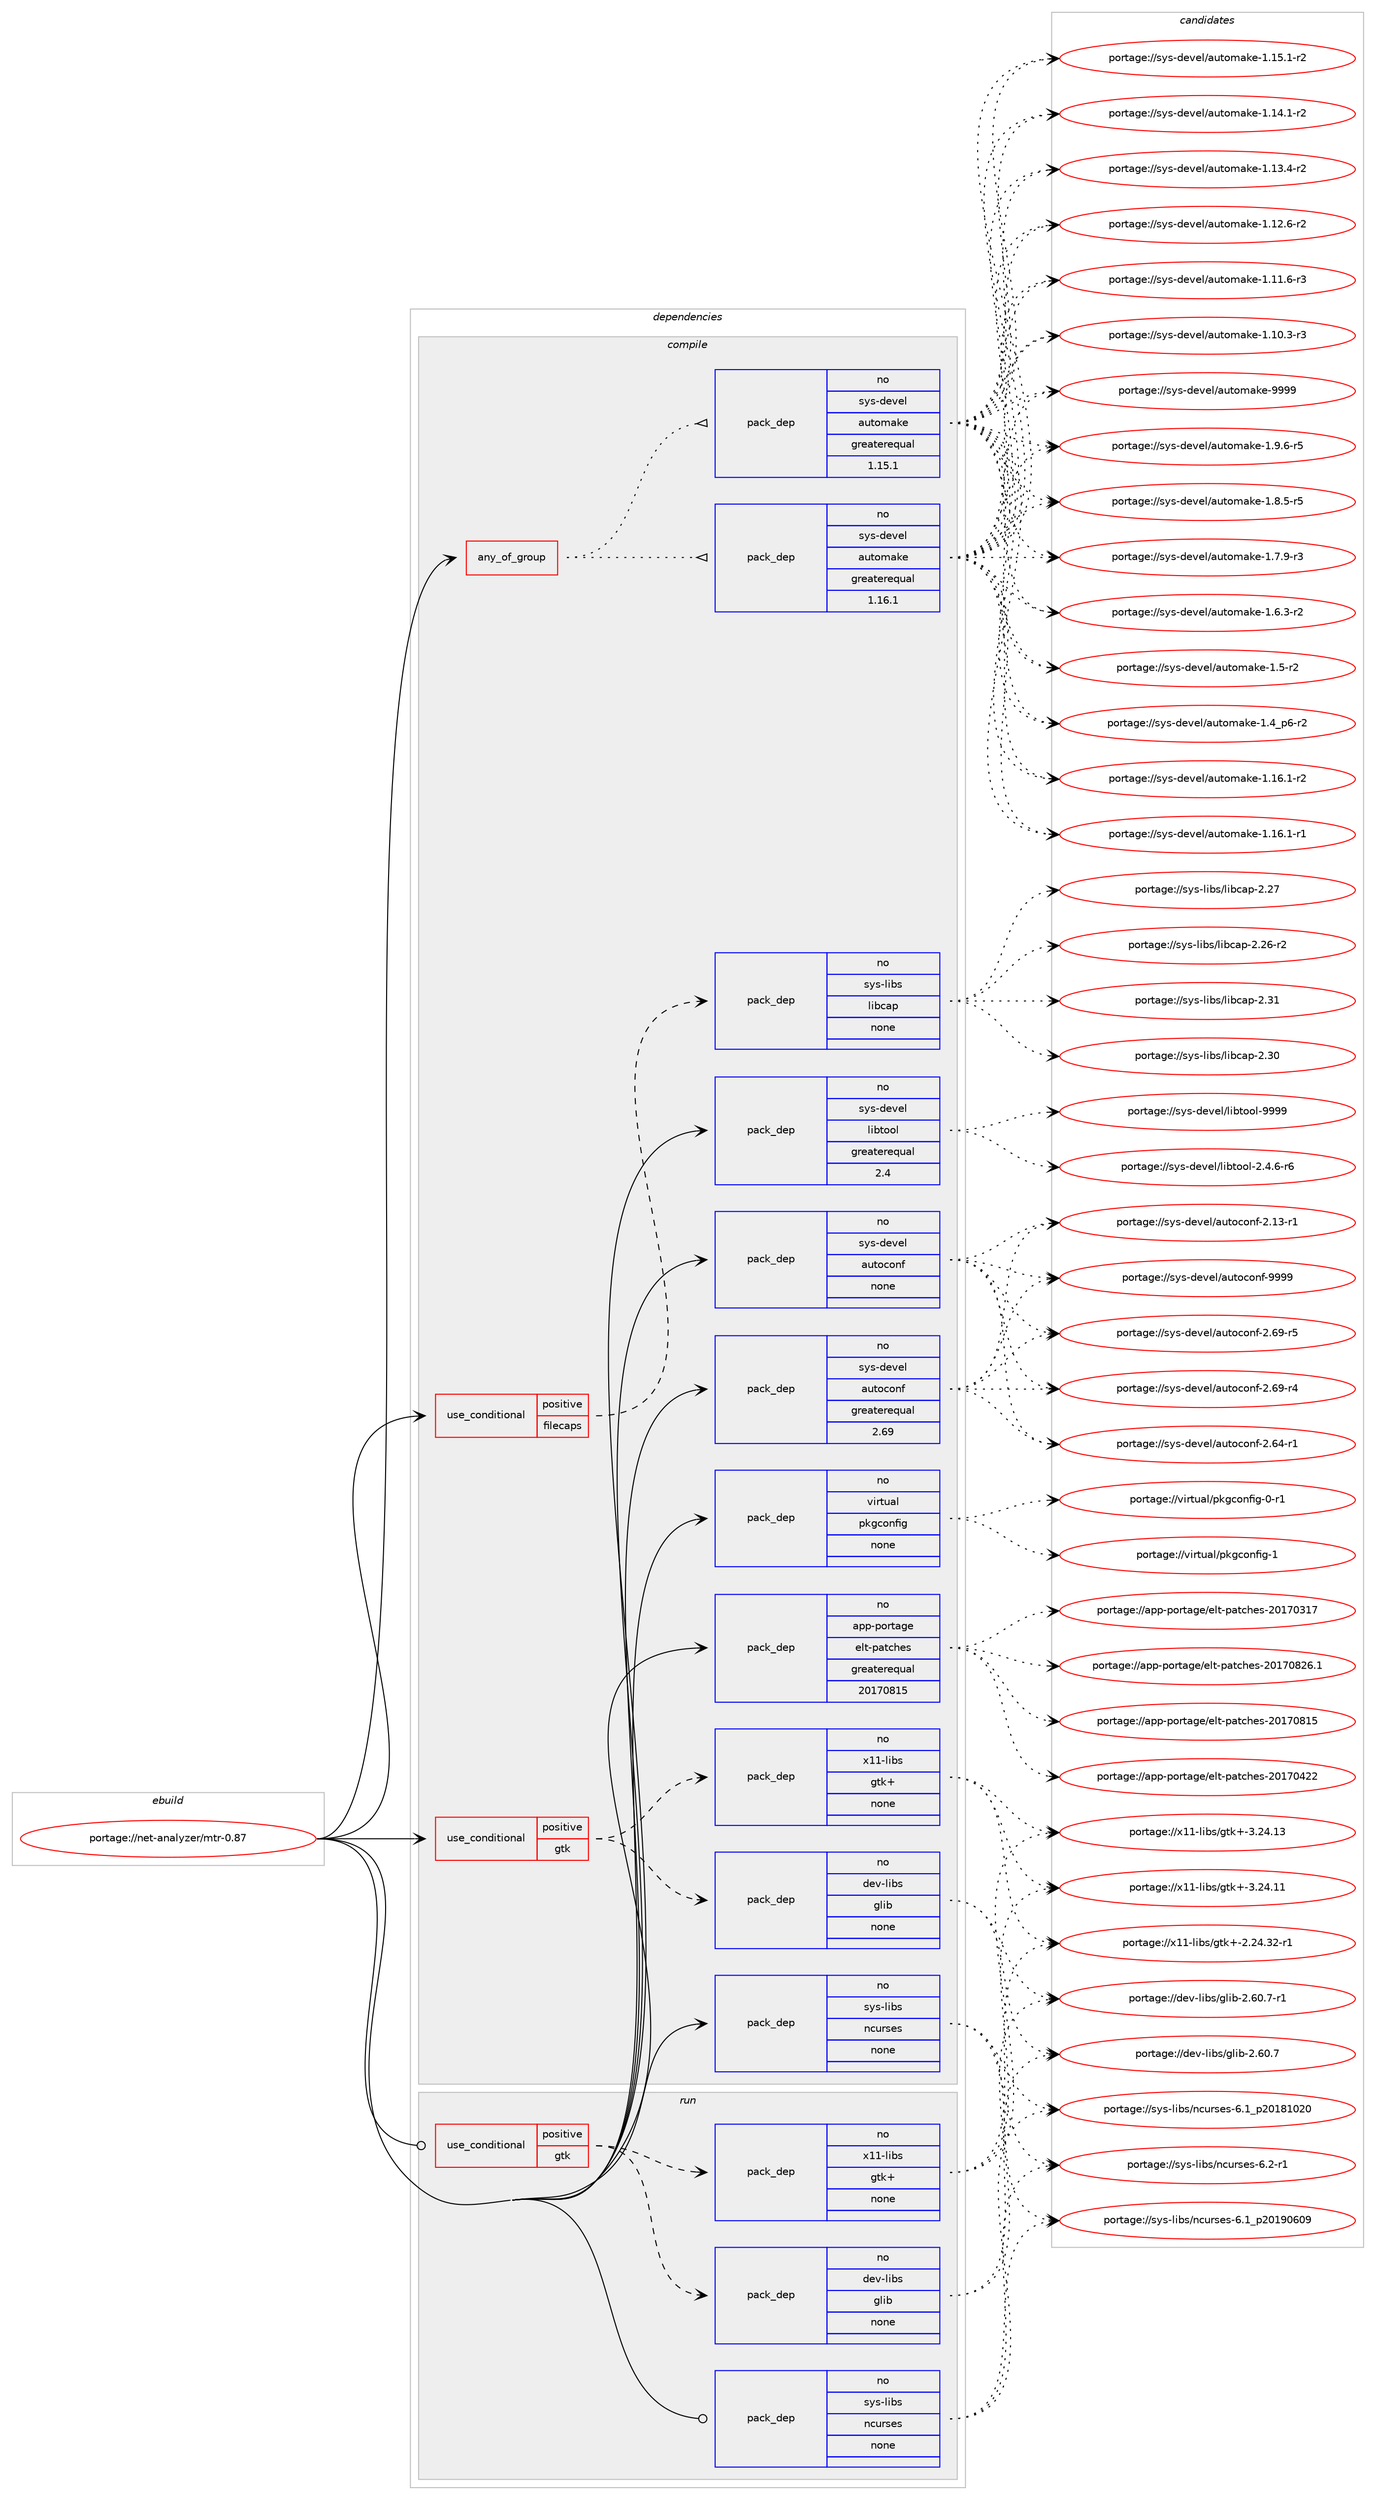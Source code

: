 digraph prolog {

# *************
# Graph options
# *************

newrank=true;
concentrate=true;
compound=true;
graph [rankdir=LR,fontname=Helvetica,fontsize=10,ranksep=1.5];#, ranksep=2.5, nodesep=0.2];
edge  [arrowhead=vee];
node  [fontname=Helvetica,fontsize=10];

# **********
# The ebuild
# **********

subgraph cluster_leftcol {
color=gray;
rank=same;
label=<<i>ebuild</i>>;
id [label="portage://net-analyzer/mtr-0.87", color=red, width=4, href="../net-analyzer/mtr-0.87.svg"];
}

# ****************
# The dependencies
# ****************

subgraph cluster_midcol {
color=gray;
label=<<i>dependencies</i>>;
subgraph cluster_compile {
fillcolor="#eeeeee";
style=filled;
label=<<i>compile</i>>;
subgraph any2461 {
dependency160576 [label=<<TABLE BORDER="0" CELLBORDER="1" CELLSPACING="0" CELLPADDING="4"><TR><TD CELLPADDING="10">any_of_group</TD></TR></TABLE>>, shape=none, color=red];subgraph pack121651 {
dependency160577 [label=<<TABLE BORDER="0" CELLBORDER="1" CELLSPACING="0" CELLPADDING="4" WIDTH="220"><TR><TD ROWSPAN="6" CELLPADDING="30">pack_dep</TD></TR><TR><TD WIDTH="110">no</TD></TR><TR><TD>sys-devel</TD></TR><TR><TD>automake</TD></TR><TR><TD>greaterequal</TD></TR><TR><TD>1.16.1</TD></TR></TABLE>>, shape=none, color=blue];
}
dependency160576:e -> dependency160577:w [weight=20,style="dotted",arrowhead="oinv"];
subgraph pack121652 {
dependency160578 [label=<<TABLE BORDER="0" CELLBORDER="1" CELLSPACING="0" CELLPADDING="4" WIDTH="220"><TR><TD ROWSPAN="6" CELLPADDING="30">pack_dep</TD></TR><TR><TD WIDTH="110">no</TD></TR><TR><TD>sys-devel</TD></TR><TR><TD>automake</TD></TR><TR><TD>greaterequal</TD></TR><TR><TD>1.15.1</TD></TR></TABLE>>, shape=none, color=blue];
}
dependency160576:e -> dependency160578:w [weight=20,style="dotted",arrowhead="oinv"];
}
id:e -> dependency160576:w [weight=20,style="solid",arrowhead="vee"];
subgraph cond36312 {
dependency160579 [label=<<TABLE BORDER="0" CELLBORDER="1" CELLSPACING="0" CELLPADDING="4"><TR><TD ROWSPAN="3" CELLPADDING="10">use_conditional</TD></TR><TR><TD>positive</TD></TR><TR><TD>filecaps</TD></TR></TABLE>>, shape=none, color=red];
subgraph pack121653 {
dependency160580 [label=<<TABLE BORDER="0" CELLBORDER="1" CELLSPACING="0" CELLPADDING="4" WIDTH="220"><TR><TD ROWSPAN="6" CELLPADDING="30">pack_dep</TD></TR><TR><TD WIDTH="110">no</TD></TR><TR><TD>sys-libs</TD></TR><TR><TD>libcap</TD></TR><TR><TD>none</TD></TR><TR><TD></TD></TR></TABLE>>, shape=none, color=blue];
}
dependency160579:e -> dependency160580:w [weight=20,style="dashed",arrowhead="vee"];
}
id:e -> dependency160579:w [weight=20,style="solid",arrowhead="vee"];
subgraph cond36313 {
dependency160581 [label=<<TABLE BORDER="0" CELLBORDER="1" CELLSPACING="0" CELLPADDING="4"><TR><TD ROWSPAN="3" CELLPADDING="10">use_conditional</TD></TR><TR><TD>positive</TD></TR><TR><TD>gtk</TD></TR></TABLE>>, shape=none, color=red];
subgraph pack121654 {
dependency160582 [label=<<TABLE BORDER="0" CELLBORDER="1" CELLSPACING="0" CELLPADDING="4" WIDTH="220"><TR><TD ROWSPAN="6" CELLPADDING="30">pack_dep</TD></TR><TR><TD WIDTH="110">no</TD></TR><TR><TD>dev-libs</TD></TR><TR><TD>glib</TD></TR><TR><TD>none</TD></TR><TR><TD></TD></TR></TABLE>>, shape=none, color=blue];
}
dependency160581:e -> dependency160582:w [weight=20,style="dashed",arrowhead="vee"];
subgraph pack121655 {
dependency160583 [label=<<TABLE BORDER="0" CELLBORDER="1" CELLSPACING="0" CELLPADDING="4" WIDTH="220"><TR><TD ROWSPAN="6" CELLPADDING="30">pack_dep</TD></TR><TR><TD WIDTH="110">no</TD></TR><TR><TD>x11-libs</TD></TR><TR><TD>gtk+</TD></TR><TR><TD>none</TD></TR><TR><TD></TD></TR></TABLE>>, shape=none, color=blue];
}
dependency160581:e -> dependency160583:w [weight=20,style="dashed",arrowhead="vee"];
}
id:e -> dependency160581:w [weight=20,style="solid",arrowhead="vee"];
subgraph pack121656 {
dependency160584 [label=<<TABLE BORDER="0" CELLBORDER="1" CELLSPACING="0" CELLPADDING="4" WIDTH="220"><TR><TD ROWSPAN="6" CELLPADDING="30">pack_dep</TD></TR><TR><TD WIDTH="110">no</TD></TR><TR><TD>app-portage</TD></TR><TR><TD>elt-patches</TD></TR><TR><TD>greaterequal</TD></TR><TR><TD>20170815</TD></TR></TABLE>>, shape=none, color=blue];
}
id:e -> dependency160584:w [weight=20,style="solid",arrowhead="vee"];
subgraph pack121657 {
dependency160585 [label=<<TABLE BORDER="0" CELLBORDER="1" CELLSPACING="0" CELLPADDING="4" WIDTH="220"><TR><TD ROWSPAN="6" CELLPADDING="30">pack_dep</TD></TR><TR><TD WIDTH="110">no</TD></TR><TR><TD>sys-devel</TD></TR><TR><TD>autoconf</TD></TR><TR><TD>greaterequal</TD></TR><TR><TD>2.69</TD></TR></TABLE>>, shape=none, color=blue];
}
id:e -> dependency160585:w [weight=20,style="solid",arrowhead="vee"];
subgraph pack121658 {
dependency160586 [label=<<TABLE BORDER="0" CELLBORDER="1" CELLSPACING="0" CELLPADDING="4" WIDTH="220"><TR><TD ROWSPAN="6" CELLPADDING="30">pack_dep</TD></TR><TR><TD WIDTH="110">no</TD></TR><TR><TD>sys-devel</TD></TR><TR><TD>autoconf</TD></TR><TR><TD>none</TD></TR><TR><TD></TD></TR></TABLE>>, shape=none, color=blue];
}
id:e -> dependency160586:w [weight=20,style="solid",arrowhead="vee"];
subgraph pack121659 {
dependency160587 [label=<<TABLE BORDER="0" CELLBORDER="1" CELLSPACING="0" CELLPADDING="4" WIDTH="220"><TR><TD ROWSPAN="6" CELLPADDING="30">pack_dep</TD></TR><TR><TD WIDTH="110">no</TD></TR><TR><TD>sys-devel</TD></TR><TR><TD>libtool</TD></TR><TR><TD>greaterequal</TD></TR><TR><TD>2.4</TD></TR></TABLE>>, shape=none, color=blue];
}
id:e -> dependency160587:w [weight=20,style="solid",arrowhead="vee"];
subgraph pack121660 {
dependency160588 [label=<<TABLE BORDER="0" CELLBORDER="1" CELLSPACING="0" CELLPADDING="4" WIDTH="220"><TR><TD ROWSPAN="6" CELLPADDING="30">pack_dep</TD></TR><TR><TD WIDTH="110">no</TD></TR><TR><TD>sys-libs</TD></TR><TR><TD>ncurses</TD></TR><TR><TD>none</TD></TR><TR><TD></TD></TR></TABLE>>, shape=none, color=blue];
}
id:e -> dependency160588:w [weight=20,style="solid",arrowhead="vee"];
subgraph pack121661 {
dependency160589 [label=<<TABLE BORDER="0" CELLBORDER="1" CELLSPACING="0" CELLPADDING="4" WIDTH="220"><TR><TD ROWSPAN="6" CELLPADDING="30">pack_dep</TD></TR><TR><TD WIDTH="110">no</TD></TR><TR><TD>virtual</TD></TR><TR><TD>pkgconfig</TD></TR><TR><TD>none</TD></TR><TR><TD></TD></TR></TABLE>>, shape=none, color=blue];
}
id:e -> dependency160589:w [weight=20,style="solid",arrowhead="vee"];
}
subgraph cluster_compileandrun {
fillcolor="#eeeeee";
style=filled;
label=<<i>compile and run</i>>;
}
subgraph cluster_run {
fillcolor="#eeeeee";
style=filled;
label=<<i>run</i>>;
subgraph cond36314 {
dependency160590 [label=<<TABLE BORDER="0" CELLBORDER="1" CELLSPACING="0" CELLPADDING="4"><TR><TD ROWSPAN="3" CELLPADDING="10">use_conditional</TD></TR><TR><TD>positive</TD></TR><TR><TD>gtk</TD></TR></TABLE>>, shape=none, color=red];
subgraph pack121662 {
dependency160591 [label=<<TABLE BORDER="0" CELLBORDER="1" CELLSPACING="0" CELLPADDING="4" WIDTH="220"><TR><TD ROWSPAN="6" CELLPADDING="30">pack_dep</TD></TR><TR><TD WIDTH="110">no</TD></TR><TR><TD>dev-libs</TD></TR><TR><TD>glib</TD></TR><TR><TD>none</TD></TR><TR><TD></TD></TR></TABLE>>, shape=none, color=blue];
}
dependency160590:e -> dependency160591:w [weight=20,style="dashed",arrowhead="vee"];
subgraph pack121663 {
dependency160592 [label=<<TABLE BORDER="0" CELLBORDER="1" CELLSPACING="0" CELLPADDING="4" WIDTH="220"><TR><TD ROWSPAN="6" CELLPADDING="30">pack_dep</TD></TR><TR><TD WIDTH="110">no</TD></TR><TR><TD>x11-libs</TD></TR><TR><TD>gtk+</TD></TR><TR><TD>none</TD></TR><TR><TD></TD></TR></TABLE>>, shape=none, color=blue];
}
dependency160590:e -> dependency160592:w [weight=20,style="dashed",arrowhead="vee"];
}
id:e -> dependency160590:w [weight=20,style="solid",arrowhead="odot"];
subgraph pack121664 {
dependency160593 [label=<<TABLE BORDER="0" CELLBORDER="1" CELLSPACING="0" CELLPADDING="4" WIDTH="220"><TR><TD ROWSPAN="6" CELLPADDING="30">pack_dep</TD></TR><TR><TD WIDTH="110">no</TD></TR><TR><TD>sys-libs</TD></TR><TR><TD>ncurses</TD></TR><TR><TD>none</TD></TR><TR><TD></TD></TR></TABLE>>, shape=none, color=blue];
}
id:e -> dependency160593:w [weight=20,style="solid",arrowhead="odot"];
}
}

# **************
# The candidates
# **************

subgraph cluster_choices {
rank=same;
color=gray;
label=<<i>candidates</i>>;

subgraph choice121651 {
color=black;
nodesep=1;
choice115121115451001011181011084797117116111109971071014557575757 [label="portage://sys-devel/automake-9999", color=red, width=4,href="../sys-devel/automake-9999.svg"];
choice115121115451001011181011084797117116111109971071014549465746544511453 [label="portage://sys-devel/automake-1.9.6-r5", color=red, width=4,href="../sys-devel/automake-1.9.6-r5.svg"];
choice115121115451001011181011084797117116111109971071014549465646534511453 [label="portage://sys-devel/automake-1.8.5-r5", color=red, width=4,href="../sys-devel/automake-1.8.5-r5.svg"];
choice115121115451001011181011084797117116111109971071014549465546574511451 [label="portage://sys-devel/automake-1.7.9-r3", color=red, width=4,href="../sys-devel/automake-1.7.9-r3.svg"];
choice115121115451001011181011084797117116111109971071014549465446514511450 [label="portage://sys-devel/automake-1.6.3-r2", color=red, width=4,href="../sys-devel/automake-1.6.3-r2.svg"];
choice11512111545100101118101108479711711611110997107101454946534511450 [label="portage://sys-devel/automake-1.5-r2", color=red, width=4,href="../sys-devel/automake-1.5-r2.svg"];
choice115121115451001011181011084797117116111109971071014549465295112544511450 [label="portage://sys-devel/automake-1.4_p6-r2", color=red, width=4,href="../sys-devel/automake-1.4_p6-r2.svg"];
choice11512111545100101118101108479711711611110997107101454946495446494511450 [label="portage://sys-devel/automake-1.16.1-r2", color=red, width=4,href="../sys-devel/automake-1.16.1-r2.svg"];
choice11512111545100101118101108479711711611110997107101454946495446494511449 [label="portage://sys-devel/automake-1.16.1-r1", color=red, width=4,href="../sys-devel/automake-1.16.1-r1.svg"];
choice11512111545100101118101108479711711611110997107101454946495346494511450 [label="portage://sys-devel/automake-1.15.1-r2", color=red, width=4,href="../sys-devel/automake-1.15.1-r2.svg"];
choice11512111545100101118101108479711711611110997107101454946495246494511450 [label="portage://sys-devel/automake-1.14.1-r2", color=red, width=4,href="../sys-devel/automake-1.14.1-r2.svg"];
choice11512111545100101118101108479711711611110997107101454946495146524511450 [label="portage://sys-devel/automake-1.13.4-r2", color=red, width=4,href="../sys-devel/automake-1.13.4-r2.svg"];
choice11512111545100101118101108479711711611110997107101454946495046544511450 [label="portage://sys-devel/automake-1.12.6-r2", color=red, width=4,href="../sys-devel/automake-1.12.6-r2.svg"];
choice11512111545100101118101108479711711611110997107101454946494946544511451 [label="portage://sys-devel/automake-1.11.6-r3", color=red, width=4,href="../sys-devel/automake-1.11.6-r3.svg"];
choice11512111545100101118101108479711711611110997107101454946494846514511451 [label="portage://sys-devel/automake-1.10.3-r3", color=red, width=4,href="../sys-devel/automake-1.10.3-r3.svg"];
dependency160577:e -> choice115121115451001011181011084797117116111109971071014557575757:w [style=dotted,weight="100"];
dependency160577:e -> choice115121115451001011181011084797117116111109971071014549465746544511453:w [style=dotted,weight="100"];
dependency160577:e -> choice115121115451001011181011084797117116111109971071014549465646534511453:w [style=dotted,weight="100"];
dependency160577:e -> choice115121115451001011181011084797117116111109971071014549465546574511451:w [style=dotted,weight="100"];
dependency160577:e -> choice115121115451001011181011084797117116111109971071014549465446514511450:w [style=dotted,weight="100"];
dependency160577:e -> choice11512111545100101118101108479711711611110997107101454946534511450:w [style=dotted,weight="100"];
dependency160577:e -> choice115121115451001011181011084797117116111109971071014549465295112544511450:w [style=dotted,weight="100"];
dependency160577:e -> choice11512111545100101118101108479711711611110997107101454946495446494511450:w [style=dotted,weight="100"];
dependency160577:e -> choice11512111545100101118101108479711711611110997107101454946495446494511449:w [style=dotted,weight="100"];
dependency160577:e -> choice11512111545100101118101108479711711611110997107101454946495346494511450:w [style=dotted,weight="100"];
dependency160577:e -> choice11512111545100101118101108479711711611110997107101454946495246494511450:w [style=dotted,weight="100"];
dependency160577:e -> choice11512111545100101118101108479711711611110997107101454946495146524511450:w [style=dotted,weight="100"];
dependency160577:e -> choice11512111545100101118101108479711711611110997107101454946495046544511450:w [style=dotted,weight="100"];
dependency160577:e -> choice11512111545100101118101108479711711611110997107101454946494946544511451:w [style=dotted,weight="100"];
dependency160577:e -> choice11512111545100101118101108479711711611110997107101454946494846514511451:w [style=dotted,weight="100"];
}
subgraph choice121652 {
color=black;
nodesep=1;
choice115121115451001011181011084797117116111109971071014557575757 [label="portage://sys-devel/automake-9999", color=red, width=4,href="../sys-devel/automake-9999.svg"];
choice115121115451001011181011084797117116111109971071014549465746544511453 [label="portage://sys-devel/automake-1.9.6-r5", color=red, width=4,href="../sys-devel/automake-1.9.6-r5.svg"];
choice115121115451001011181011084797117116111109971071014549465646534511453 [label="portage://sys-devel/automake-1.8.5-r5", color=red, width=4,href="../sys-devel/automake-1.8.5-r5.svg"];
choice115121115451001011181011084797117116111109971071014549465546574511451 [label="portage://sys-devel/automake-1.7.9-r3", color=red, width=4,href="../sys-devel/automake-1.7.9-r3.svg"];
choice115121115451001011181011084797117116111109971071014549465446514511450 [label="portage://sys-devel/automake-1.6.3-r2", color=red, width=4,href="../sys-devel/automake-1.6.3-r2.svg"];
choice11512111545100101118101108479711711611110997107101454946534511450 [label="portage://sys-devel/automake-1.5-r2", color=red, width=4,href="../sys-devel/automake-1.5-r2.svg"];
choice115121115451001011181011084797117116111109971071014549465295112544511450 [label="portage://sys-devel/automake-1.4_p6-r2", color=red, width=4,href="../sys-devel/automake-1.4_p6-r2.svg"];
choice11512111545100101118101108479711711611110997107101454946495446494511450 [label="portage://sys-devel/automake-1.16.1-r2", color=red, width=4,href="../sys-devel/automake-1.16.1-r2.svg"];
choice11512111545100101118101108479711711611110997107101454946495446494511449 [label="portage://sys-devel/automake-1.16.1-r1", color=red, width=4,href="../sys-devel/automake-1.16.1-r1.svg"];
choice11512111545100101118101108479711711611110997107101454946495346494511450 [label="portage://sys-devel/automake-1.15.1-r2", color=red, width=4,href="../sys-devel/automake-1.15.1-r2.svg"];
choice11512111545100101118101108479711711611110997107101454946495246494511450 [label="portage://sys-devel/automake-1.14.1-r2", color=red, width=4,href="../sys-devel/automake-1.14.1-r2.svg"];
choice11512111545100101118101108479711711611110997107101454946495146524511450 [label="portage://sys-devel/automake-1.13.4-r2", color=red, width=4,href="../sys-devel/automake-1.13.4-r2.svg"];
choice11512111545100101118101108479711711611110997107101454946495046544511450 [label="portage://sys-devel/automake-1.12.6-r2", color=red, width=4,href="../sys-devel/automake-1.12.6-r2.svg"];
choice11512111545100101118101108479711711611110997107101454946494946544511451 [label="portage://sys-devel/automake-1.11.6-r3", color=red, width=4,href="../sys-devel/automake-1.11.6-r3.svg"];
choice11512111545100101118101108479711711611110997107101454946494846514511451 [label="portage://sys-devel/automake-1.10.3-r3", color=red, width=4,href="../sys-devel/automake-1.10.3-r3.svg"];
dependency160578:e -> choice115121115451001011181011084797117116111109971071014557575757:w [style=dotted,weight="100"];
dependency160578:e -> choice115121115451001011181011084797117116111109971071014549465746544511453:w [style=dotted,weight="100"];
dependency160578:e -> choice115121115451001011181011084797117116111109971071014549465646534511453:w [style=dotted,weight="100"];
dependency160578:e -> choice115121115451001011181011084797117116111109971071014549465546574511451:w [style=dotted,weight="100"];
dependency160578:e -> choice115121115451001011181011084797117116111109971071014549465446514511450:w [style=dotted,weight="100"];
dependency160578:e -> choice11512111545100101118101108479711711611110997107101454946534511450:w [style=dotted,weight="100"];
dependency160578:e -> choice115121115451001011181011084797117116111109971071014549465295112544511450:w [style=dotted,weight="100"];
dependency160578:e -> choice11512111545100101118101108479711711611110997107101454946495446494511450:w [style=dotted,weight="100"];
dependency160578:e -> choice11512111545100101118101108479711711611110997107101454946495446494511449:w [style=dotted,weight="100"];
dependency160578:e -> choice11512111545100101118101108479711711611110997107101454946495346494511450:w [style=dotted,weight="100"];
dependency160578:e -> choice11512111545100101118101108479711711611110997107101454946495246494511450:w [style=dotted,weight="100"];
dependency160578:e -> choice11512111545100101118101108479711711611110997107101454946495146524511450:w [style=dotted,weight="100"];
dependency160578:e -> choice11512111545100101118101108479711711611110997107101454946495046544511450:w [style=dotted,weight="100"];
dependency160578:e -> choice11512111545100101118101108479711711611110997107101454946494946544511451:w [style=dotted,weight="100"];
dependency160578:e -> choice11512111545100101118101108479711711611110997107101454946494846514511451:w [style=dotted,weight="100"];
}
subgraph choice121653 {
color=black;
nodesep=1;
choice1151211154510810598115471081059899971124550465149 [label="portage://sys-libs/libcap-2.31", color=red, width=4,href="../sys-libs/libcap-2.31.svg"];
choice1151211154510810598115471081059899971124550465148 [label="portage://sys-libs/libcap-2.30", color=red, width=4,href="../sys-libs/libcap-2.30.svg"];
choice1151211154510810598115471081059899971124550465055 [label="portage://sys-libs/libcap-2.27", color=red, width=4,href="../sys-libs/libcap-2.27.svg"];
choice11512111545108105981154710810598999711245504650544511450 [label="portage://sys-libs/libcap-2.26-r2", color=red, width=4,href="../sys-libs/libcap-2.26-r2.svg"];
dependency160580:e -> choice1151211154510810598115471081059899971124550465149:w [style=dotted,weight="100"];
dependency160580:e -> choice1151211154510810598115471081059899971124550465148:w [style=dotted,weight="100"];
dependency160580:e -> choice1151211154510810598115471081059899971124550465055:w [style=dotted,weight="100"];
dependency160580:e -> choice11512111545108105981154710810598999711245504650544511450:w [style=dotted,weight="100"];
}
subgraph choice121654 {
color=black;
nodesep=1;
choice10010111845108105981154710310810598455046544846554511449 [label="portage://dev-libs/glib-2.60.7-r1", color=red, width=4,href="../dev-libs/glib-2.60.7-r1.svg"];
choice1001011184510810598115471031081059845504654484655 [label="portage://dev-libs/glib-2.60.7", color=red, width=4,href="../dev-libs/glib-2.60.7.svg"];
dependency160582:e -> choice10010111845108105981154710310810598455046544846554511449:w [style=dotted,weight="100"];
dependency160582:e -> choice1001011184510810598115471031081059845504654484655:w [style=dotted,weight="100"];
}
subgraph choice121655 {
color=black;
nodesep=1;
choice1204949451081059811547103116107434551465052464951 [label="portage://x11-libs/gtk+-3.24.13", color=red, width=4,href="../x11-libs/gtk+-3.24.13.svg"];
choice1204949451081059811547103116107434551465052464949 [label="portage://x11-libs/gtk+-3.24.11", color=red, width=4,href="../x11-libs/gtk+-3.24.11.svg"];
choice12049494510810598115471031161074345504650524651504511449 [label="portage://x11-libs/gtk+-2.24.32-r1", color=red, width=4,href="../x11-libs/gtk+-2.24.32-r1.svg"];
dependency160583:e -> choice1204949451081059811547103116107434551465052464951:w [style=dotted,weight="100"];
dependency160583:e -> choice1204949451081059811547103116107434551465052464949:w [style=dotted,weight="100"];
dependency160583:e -> choice12049494510810598115471031161074345504650524651504511449:w [style=dotted,weight="100"];
}
subgraph choice121656 {
color=black;
nodesep=1;
choice971121124511211111411697103101471011081164511297116991041011154550484955485650544649 [label="portage://app-portage/elt-patches-20170826.1", color=red, width=4,href="../app-portage/elt-patches-20170826.1.svg"];
choice97112112451121111141169710310147101108116451129711699104101115455048495548564953 [label="portage://app-portage/elt-patches-20170815", color=red, width=4,href="../app-portage/elt-patches-20170815.svg"];
choice97112112451121111141169710310147101108116451129711699104101115455048495548525050 [label="portage://app-portage/elt-patches-20170422", color=red, width=4,href="../app-portage/elt-patches-20170422.svg"];
choice97112112451121111141169710310147101108116451129711699104101115455048495548514955 [label="portage://app-portage/elt-patches-20170317", color=red, width=4,href="../app-portage/elt-patches-20170317.svg"];
dependency160584:e -> choice971121124511211111411697103101471011081164511297116991041011154550484955485650544649:w [style=dotted,weight="100"];
dependency160584:e -> choice97112112451121111141169710310147101108116451129711699104101115455048495548564953:w [style=dotted,weight="100"];
dependency160584:e -> choice97112112451121111141169710310147101108116451129711699104101115455048495548525050:w [style=dotted,weight="100"];
dependency160584:e -> choice97112112451121111141169710310147101108116451129711699104101115455048495548514955:w [style=dotted,weight="100"];
}
subgraph choice121657 {
color=black;
nodesep=1;
choice115121115451001011181011084797117116111991111101024557575757 [label="portage://sys-devel/autoconf-9999", color=red, width=4,href="../sys-devel/autoconf-9999.svg"];
choice1151211154510010111810110847971171161119911111010245504654574511453 [label="portage://sys-devel/autoconf-2.69-r5", color=red, width=4,href="../sys-devel/autoconf-2.69-r5.svg"];
choice1151211154510010111810110847971171161119911111010245504654574511452 [label="portage://sys-devel/autoconf-2.69-r4", color=red, width=4,href="../sys-devel/autoconf-2.69-r4.svg"];
choice1151211154510010111810110847971171161119911111010245504654524511449 [label="portage://sys-devel/autoconf-2.64-r1", color=red, width=4,href="../sys-devel/autoconf-2.64-r1.svg"];
choice1151211154510010111810110847971171161119911111010245504649514511449 [label="portage://sys-devel/autoconf-2.13-r1", color=red, width=4,href="../sys-devel/autoconf-2.13-r1.svg"];
dependency160585:e -> choice115121115451001011181011084797117116111991111101024557575757:w [style=dotted,weight="100"];
dependency160585:e -> choice1151211154510010111810110847971171161119911111010245504654574511453:w [style=dotted,weight="100"];
dependency160585:e -> choice1151211154510010111810110847971171161119911111010245504654574511452:w [style=dotted,weight="100"];
dependency160585:e -> choice1151211154510010111810110847971171161119911111010245504654524511449:w [style=dotted,weight="100"];
dependency160585:e -> choice1151211154510010111810110847971171161119911111010245504649514511449:w [style=dotted,weight="100"];
}
subgraph choice121658 {
color=black;
nodesep=1;
choice115121115451001011181011084797117116111991111101024557575757 [label="portage://sys-devel/autoconf-9999", color=red, width=4,href="../sys-devel/autoconf-9999.svg"];
choice1151211154510010111810110847971171161119911111010245504654574511453 [label="portage://sys-devel/autoconf-2.69-r5", color=red, width=4,href="../sys-devel/autoconf-2.69-r5.svg"];
choice1151211154510010111810110847971171161119911111010245504654574511452 [label="portage://sys-devel/autoconf-2.69-r4", color=red, width=4,href="../sys-devel/autoconf-2.69-r4.svg"];
choice1151211154510010111810110847971171161119911111010245504654524511449 [label="portage://sys-devel/autoconf-2.64-r1", color=red, width=4,href="../sys-devel/autoconf-2.64-r1.svg"];
choice1151211154510010111810110847971171161119911111010245504649514511449 [label="portage://sys-devel/autoconf-2.13-r1", color=red, width=4,href="../sys-devel/autoconf-2.13-r1.svg"];
dependency160586:e -> choice115121115451001011181011084797117116111991111101024557575757:w [style=dotted,weight="100"];
dependency160586:e -> choice1151211154510010111810110847971171161119911111010245504654574511453:w [style=dotted,weight="100"];
dependency160586:e -> choice1151211154510010111810110847971171161119911111010245504654574511452:w [style=dotted,weight="100"];
dependency160586:e -> choice1151211154510010111810110847971171161119911111010245504654524511449:w [style=dotted,weight="100"];
dependency160586:e -> choice1151211154510010111810110847971171161119911111010245504649514511449:w [style=dotted,weight="100"];
}
subgraph choice121659 {
color=black;
nodesep=1;
choice1151211154510010111810110847108105981161111111084557575757 [label="portage://sys-devel/libtool-9999", color=red, width=4,href="../sys-devel/libtool-9999.svg"];
choice1151211154510010111810110847108105981161111111084550465246544511454 [label="portage://sys-devel/libtool-2.4.6-r6", color=red, width=4,href="../sys-devel/libtool-2.4.6-r6.svg"];
dependency160587:e -> choice1151211154510010111810110847108105981161111111084557575757:w [style=dotted,weight="100"];
dependency160587:e -> choice1151211154510010111810110847108105981161111111084550465246544511454:w [style=dotted,weight="100"];
}
subgraph choice121660 {
color=black;
nodesep=1;
choice11512111545108105981154711099117114115101115455446504511449 [label="portage://sys-libs/ncurses-6.2-r1", color=red, width=4,href="../sys-libs/ncurses-6.2-r1.svg"];
choice1151211154510810598115471109911711411510111545544649951125048495748544857 [label="portage://sys-libs/ncurses-6.1_p20190609", color=red, width=4,href="../sys-libs/ncurses-6.1_p20190609.svg"];
choice1151211154510810598115471109911711411510111545544649951125048495649485048 [label="portage://sys-libs/ncurses-6.1_p20181020", color=red, width=4,href="../sys-libs/ncurses-6.1_p20181020.svg"];
dependency160588:e -> choice11512111545108105981154711099117114115101115455446504511449:w [style=dotted,weight="100"];
dependency160588:e -> choice1151211154510810598115471109911711411510111545544649951125048495748544857:w [style=dotted,weight="100"];
dependency160588:e -> choice1151211154510810598115471109911711411510111545544649951125048495649485048:w [style=dotted,weight="100"];
}
subgraph choice121661 {
color=black;
nodesep=1;
choice1181051141161179710847112107103991111101021051034549 [label="portage://virtual/pkgconfig-1", color=red, width=4,href="../virtual/pkgconfig-1.svg"];
choice11810511411611797108471121071039911111010210510345484511449 [label="portage://virtual/pkgconfig-0-r1", color=red, width=4,href="../virtual/pkgconfig-0-r1.svg"];
dependency160589:e -> choice1181051141161179710847112107103991111101021051034549:w [style=dotted,weight="100"];
dependency160589:e -> choice11810511411611797108471121071039911111010210510345484511449:w [style=dotted,weight="100"];
}
subgraph choice121662 {
color=black;
nodesep=1;
choice10010111845108105981154710310810598455046544846554511449 [label="portage://dev-libs/glib-2.60.7-r1", color=red, width=4,href="../dev-libs/glib-2.60.7-r1.svg"];
choice1001011184510810598115471031081059845504654484655 [label="portage://dev-libs/glib-2.60.7", color=red, width=4,href="../dev-libs/glib-2.60.7.svg"];
dependency160591:e -> choice10010111845108105981154710310810598455046544846554511449:w [style=dotted,weight="100"];
dependency160591:e -> choice1001011184510810598115471031081059845504654484655:w [style=dotted,weight="100"];
}
subgraph choice121663 {
color=black;
nodesep=1;
choice1204949451081059811547103116107434551465052464951 [label="portage://x11-libs/gtk+-3.24.13", color=red, width=4,href="../x11-libs/gtk+-3.24.13.svg"];
choice1204949451081059811547103116107434551465052464949 [label="portage://x11-libs/gtk+-3.24.11", color=red, width=4,href="../x11-libs/gtk+-3.24.11.svg"];
choice12049494510810598115471031161074345504650524651504511449 [label="portage://x11-libs/gtk+-2.24.32-r1", color=red, width=4,href="../x11-libs/gtk+-2.24.32-r1.svg"];
dependency160592:e -> choice1204949451081059811547103116107434551465052464951:w [style=dotted,weight="100"];
dependency160592:e -> choice1204949451081059811547103116107434551465052464949:w [style=dotted,weight="100"];
dependency160592:e -> choice12049494510810598115471031161074345504650524651504511449:w [style=dotted,weight="100"];
}
subgraph choice121664 {
color=black;
nodesep=1;
choice11512111545108105981154711099117114115101115455446504511449 [label="portage://sys-libs/ncurses-6.2-r1", color=red, width=4,href="../sys-libs/ncurses-6.2-r1.svg"];
choice1151211154510810598115471109911711411510111545544649951125048495748544857 [label="portage://sys-libs/ncurses-6.1_p20190609", color=red, width=4,href="../sys-libs/ncurses-6.1_p20190609.svg"];
choice1151211154510810598115471109911711411510111545544649951125048495649485048 [label="portage://sys-libs/ncurses-6.1_p20181020", color=red, width=4,href="../sys-libs/ncurses-6.1_p20181020.svg"];
dependency160593:e -> choice11512111545108105981154711099117114115101115455446504511449:w [style=dotted,weight="100"];
dependency160593:e -> choice1151211154510810598115471109911711411510111545544649951125048495748544857:w [style=dotted,weight="100"];
dependency160593:e -> choice1151211154510810598115471109911711411510111545544649951125048495649485048:w [style=dotted,weight="100"];
}
}

}
